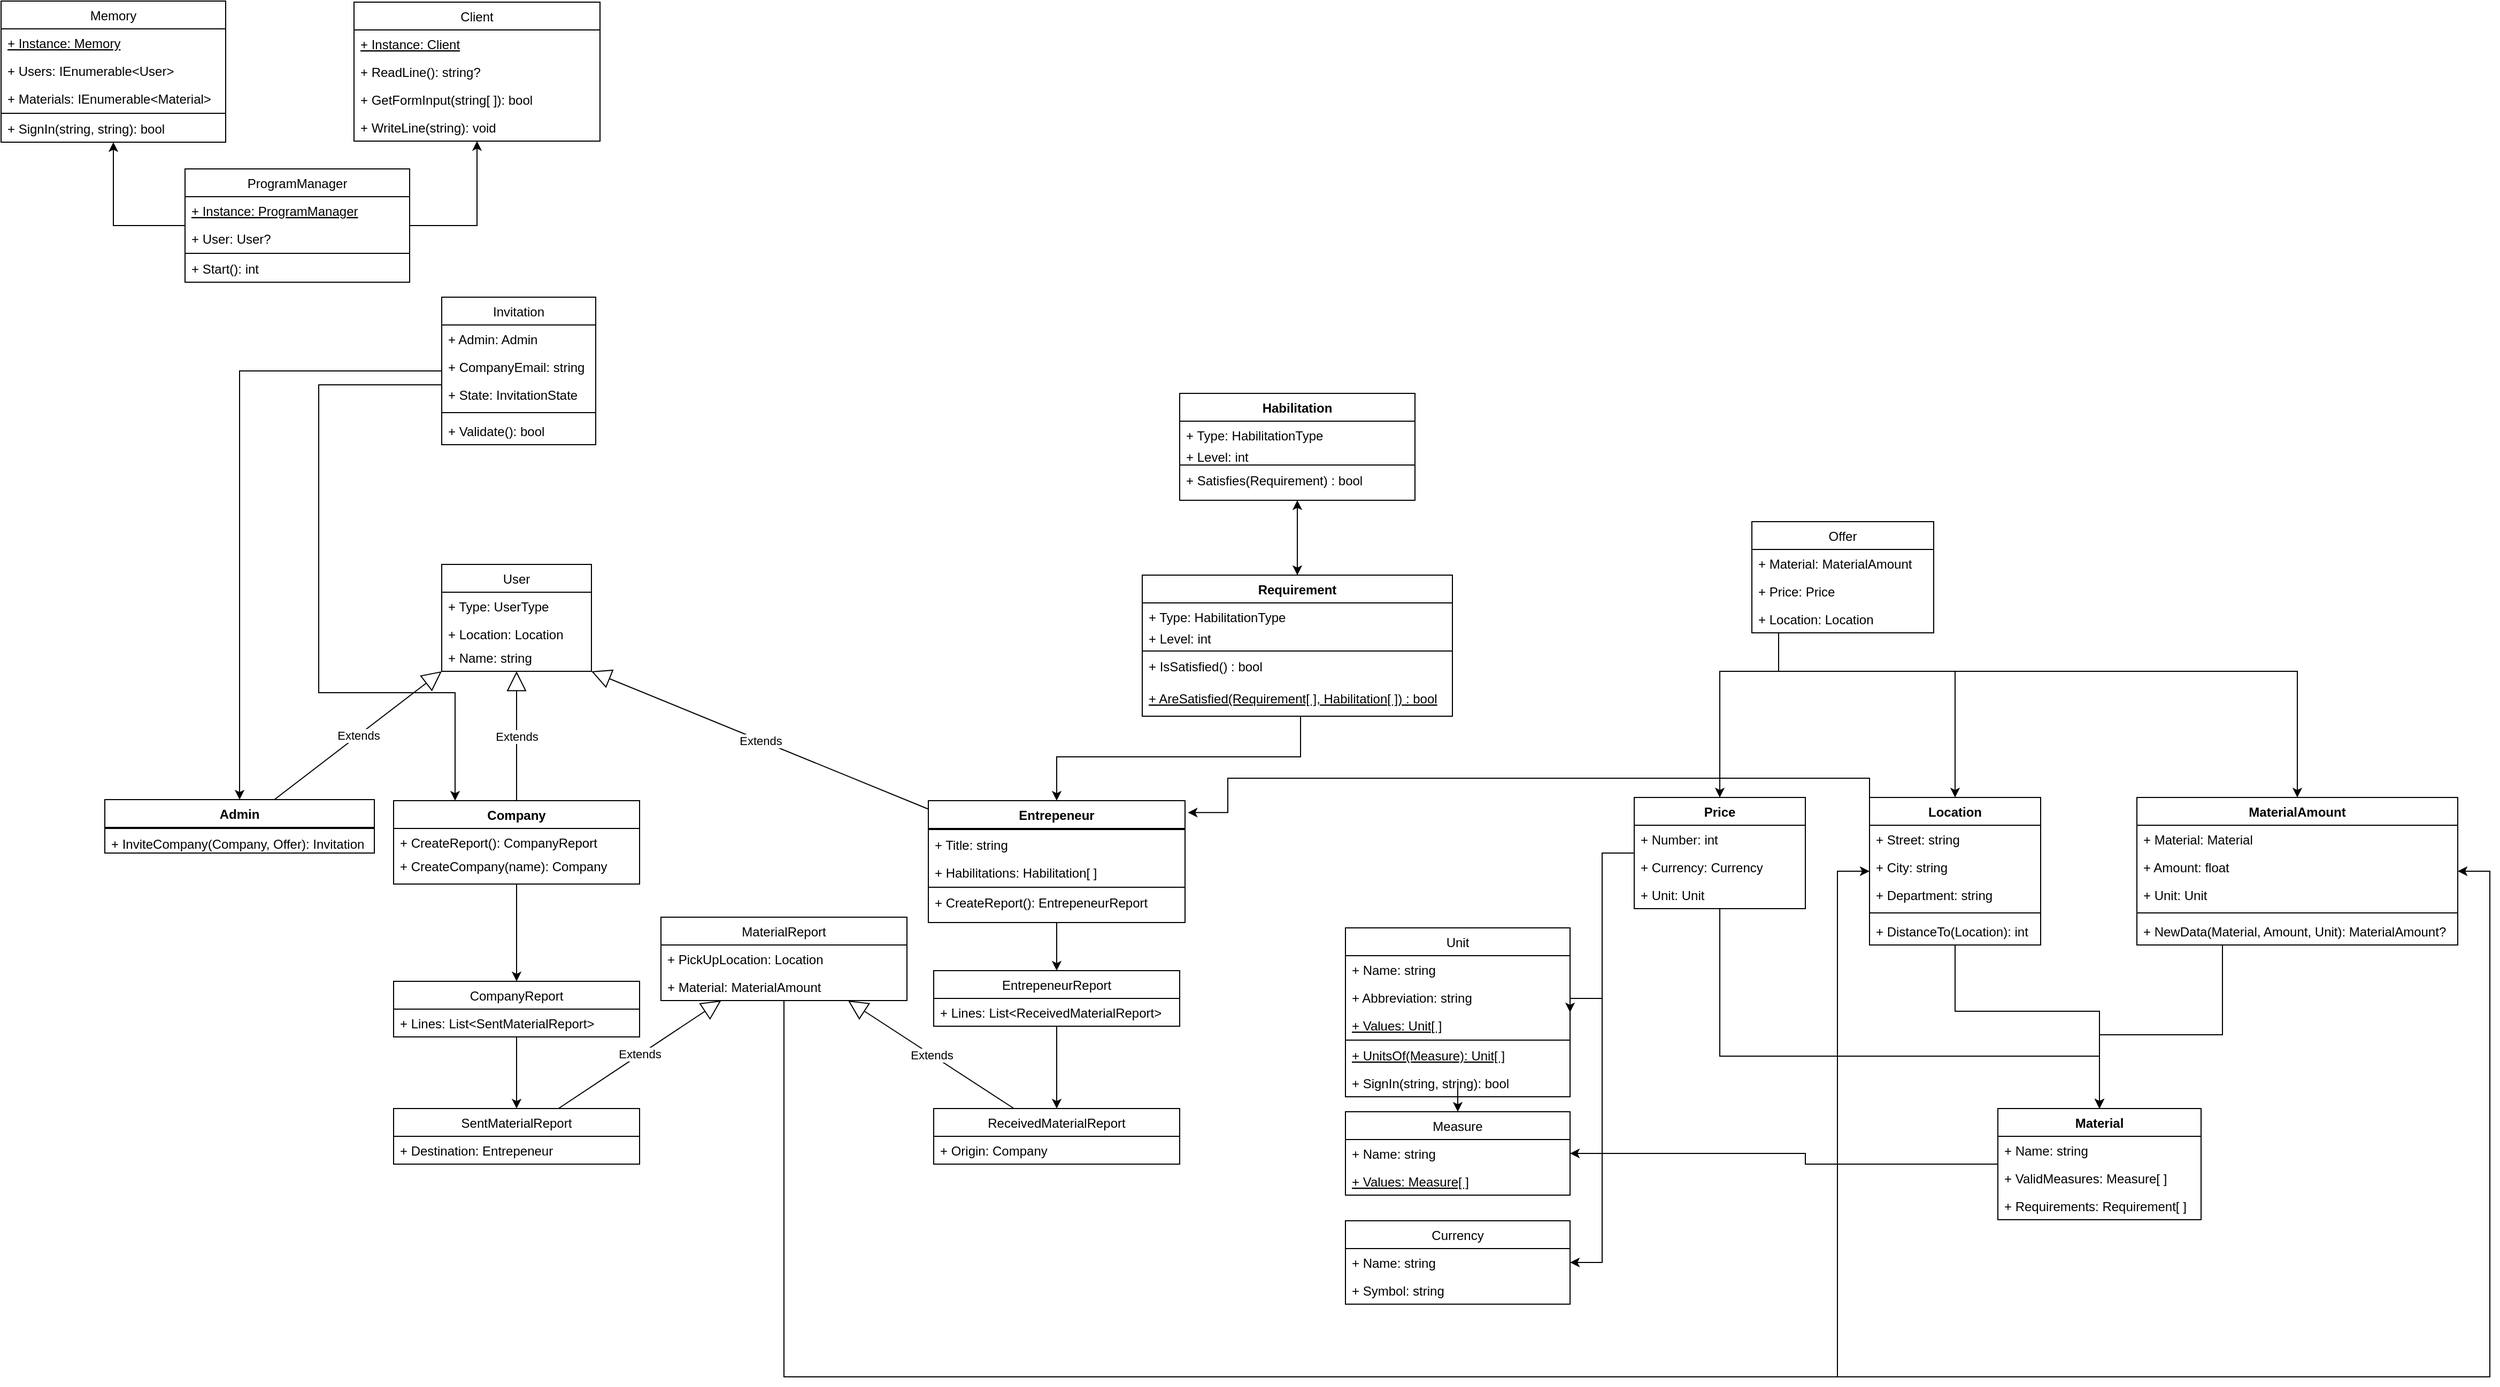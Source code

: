 <mxfile>
    <diagram id="kwgLytBKqiFLjFJrec6y" name="Page-1">
        <mxGraphModel dx="1945" dy="1959" grid="0" gridSize="10" guides="1" tooltips="1" connect="1" arrows="1" fold="1" page="1" pageScale="1" pageWidth="827" pageHeight="1169" math="0" shadow="0">
            <root>
                <mxCell id="0"/>
                <mxCell id="1" parent="0"/>
                <mxCell id="120" style="edgeStyle=orthogonalEdgeStyle;rounded=0;orthogonalLoop=1;jettySize=auto;html=1;entryX=0.5;entryY=0;entryDx=0;entryDy=0;" parent="1" source="2" target="8" edge="1">
                    <mxGeometry relative="1" as="geometry"/>
                </mxCell>
                <mxCell id="2" value="Company" style="swimlane;fontStyle=1;align=center;verticalAlign=top;childLayout=stackLayout;horizontal=1;startSize=26;horizontalStack=0;resizeParent=1;resizeParentMax=0;resizeLast=0;collapsible=1;marginBottom=0;" parent="1" vertex="1">
                    <mxGeometry x="-460" y="-419" width="230" height="78" as="geometry">
                        <mxRectangle x="-460" y="-419" width="70" height="26" as="alternateBounds"/>
                    </mxGeometry>
                </mxCell>
                <mxCell id="6" value="+ CreateReport(): CompanyReport" style="text;align=left;verticalAlign=top;spacingLeft=4;spacingRight=4;overflow=hidden;rotatable=0;points=[[0,0.5],[1,0.5]];portConstraint=eastwest;" parent="2" vertex="1">
                    <mxGeometry y="26" width="230" height="22" as="geometry"/>
                </mxCell>
                <mxCell id="7" value="+ CreateCompany(name): Company" style="text;align=left;verticalAlign=top;spacingLeft=4;spacingRight=4;overflow=hidden;rotatable=0;points=[[0,0.5],[1,0.5]];portConstraint=eastwest;" parent="2" vertex="1">
                    <mxGeometry y="48" width="230" height="30" as="geometry"/>
                </mxCell>
                <mxCell id="137" style="edgeStyle=orthogonalEdgeStyle;rounded=0;orthogonalLoop=1;jettySize=auto;html=1;entryX=0.5;entryY=0;entryDx=0;entryDy=0;" parent="1" source="8" target="83" edge="1">
                    <mxGeometry relative="1" as="geometry"/>
                </mxCell>
                <mxCell id="8" value="CompanyReport" style="swimlane;fontStyle=0;childLayout=stackLayout;horizontal=1;startSize=26;horizontalStack=0;resizeParent=1;resizeParentMax=0;resizeLast=0;collapsible=1;marginBottom=0;" parent="1" vertex="1">
                    <mxGeometry x="-460" y="-250" width="230" height="52" as="geometry"/>
                </mxCell>
                <mxCell id="9" value="+ Lines: List&lt;SentMaterialReport&gt;" style="text;align=left;verticalAlign=top;spacingLeft=4;spacingRight=4;overflow=hidden;rotatable=0;points=[[0,0.5],[1,0.5]];portConstraint=eastwest;" parent="8" vertex="1">
                    <mxGeometry y="26" width="230" height="26" as="geometry"/>
                </mxCell>
                <mxCell id="96" style="edgeStyle=orthogonalEdgeStyle;rounded=0;orthogonalLoop=1;jettySize=auto;html=1;entryX=0.5;entryY=0;entryDx=0;entryDy=0;" parent="1" source="11" target="16" edge="1">
                    <mxGeometry relative="1" as="geometry">
                        <mxPoint x="120" y="559" as="targetPoint"/>
                    </mxGeometry>
                </mxCell>
                <mxCell id="11" value="Entrepeneur" style="swimlane;fontStyle=1;align=center;verticalAlign=top;childLayout=stackLayout;horizontal=1;startSize=26;horizontalStack=0;resizeParent=1;resizeParentMax=0;resizeLast=0;collapsible=1;marginBottom=0;" parent="1" vertex="1">
                    <mxGeometry x="40" y="-419" width="240" height="114" as="geometry">
                        <mxRectangle x="40" y="-419" width="70" height="26" as="alternateBounds"/>
                    </mxGeometry>
                </mxCell>
                <mxCell id="143" value="" style="line;strokeWidth=1;align=left;verticalAlign=middle;spacingTop=-1;spacingLeft=3;spacingRight=3;rotatable=0;labelPosition=right;points=[];portConstraint=eastwest;" parent="11" vertex="1">
                    <mxGeometry y="26" width="240" height="2" as="geometry"/>
                </mxCell>
                <mxCell id="202" value="+ Title: string" style="text;align=left;verticalAlign=top;spacingLeft=4;spacingRight=4;overflow=hidden;rotatable=0;points=[[0,0.5],[1,0.5]];portConstraint=eastwest;" parent="11" vertex="1">
                    <mxGeometry y="28" width="240" height="26" as="geometry"/>
                </mxCell>
                <mxCell id="204" value="+ Habilitations: Habilitation[ ]" style="text;align=left;verticalAlign=top;spacingLeft=4;spacingRight=4;overflow=hidden;rotatable=0;points=[[0,0.5],[1,0.5]];portConstraint=eastwest;" parent="11" vertex="1">
                    <mxGeometry y="54" width="240" height="26" as="geometry"/>
                </mxCell>
                <mxCell id="203" value="" style="line;strokeWidth=1;align=left;verticalAlign=middle;spacingTop=-1;spacingLeft=3;spacingRight=3;rotatable=0;labelPosition=right;points=[];portConstraint=eastwest;" parent="11" vertex="1">
                    <mxGeometry y="80" width="240" height="2" as="geometry"/>
                </mxCell>
                <mxCell id="15" value="+ CreateReport(): EntrepeneurReport" style="text;align=left;verticalAlign=top;spacingLeft=4;spacingRight=4;overflow=hidden;rotatable=0;points=[[0,0.5],[1,0.5]];portConstraint=eastwest;" parent="11" vertex="1">
                    <mxGeometry y="82" width="240" height="32" as="geometry"/>
                </mxCell>
                <mxCell id="132" style="edgeStyle=orthogonalEdgeStyle;rounded=0;orthogonalLoop=1;jettySize=auto;html=1;entryX=0.5;entryY=0;entryDx=0;entryDy=0;" parent="1" source="16" target="74" edge="1">
                    <mxGeometry relative="1" as="geometry">
                        <Array as="points">
                            <mxPoint x="160" y="-150"/>
                            <mxPoint x="160" y="-150"/>
                        </Array>
                    </mxGeometry>
                </mxCell>
                <mxCell id="16" value="EntrepeneurReport" style="swimlane;fontStyle=0;childLayout=stackLayout;horizontal=1;startSize=26;horizontalStack=0;resizeParent=1;resizeParentMax=0;resizeLast=0;collapsible=1;marginBottom=0;" parent="1" vertex="1">
                    <mxGeometry x="45" y="-260" width="230" height="52" as="geometry"/>
                </mxCell>
                <mxCell id="17" value="+ Lines: List&lt;ReceivedMaterialReport&gt;" style="text;align=left;verticalAlign=top;spacingLeft=4;spacingRight=4;overflow=hidden;rotatable=0;points=[[0,0.5],[1,0.5]];portConstraint=eastwest;" parent="16" vertex="1">
                    <mxGeometry y="26" width="230" height="26" as="geometry"/>
                </mxCell>
                <mxCell id="124" style="edgeStyle=orthogonalEdgeStyle;rounded=0;orthogonalLoop=1;jettySize=auto;html=1;entryX=0.5;entryY=0;entryDx=0;entryDy=0;endArrow=classic;endFill=1;" parent="1" source="19" target="77" edge="1">
                    <mxGeometry relative="1" as="geometry">
                        <Array as="points">
                            <mxPoint x="310" y="-702"/>
                            <mxPoint x="275" y="-702"/>
                        </Array>
                    </mxGeometry>
                </mxCell>
                <mxCell id="19" value="Habilitation" style="swimlane;fontStyle=1;align=center;verticalAlign=top;childLayout=stackLayout;horizontal=1;startSize=26;horizontalStack=0;resizeParent=1;resizeParentMax=0;resizeLast=0;collapsible=1;marginBottom=0;" parent="1" vertex="1">
                    <mxGeometry x="275" y="-800" width="220" height="100" as="geometry">
                        <mxRectangle x="275" y="-800" width="70" height="26" as="alternateBounds"/>
                    </mxGeometry>
                </mxCell>
                <mxCell id="20" value="+ Type: HabilitationType" style="text;align=left;verticalAlign=top;spacingLeft=4;spacingRight=4;overflow=hidden;rotatable=0;points=[[0,0.5],[1,0.5]];portConstraint=eastwest;" parent="19" vertex="1">
                    <mxGeometry y="26" width="220" height="20" as="geometry"/>
                </mxCell>
                <mxCell id="21" value="+ Level: int" style="text;align=left;verticalAlign=top;spacingLeft=4;spacingRight=4;overflow=hidden;rotatable=0;points=[[0,0.5],[1,0.5]];portConstraint=eastwest;" parent="19" vertex="1">
                    <mxGeometry y="46" width="220" height="20" as="geometry"/>
                </mxCell>
                <mxCell id="22" value="" style="line;strokeWidth=1;align=left;verticalAlign=middle;spacingTop=-1;spacingLeft=3;spacingRight=3;rotatable=0;labelPosition=right;points=[];portConstraint=eastwest;" parent="19" vertex="1">
                    <mxGeometry y="66" width="220" height="2" as="geometry"/>
                </mxCell>
                <mxCell id="23" value="+ Satisfies(Requirement) : bool" style="text;align=left;verticalAlign=top;spacingLeft=4;spacingRight=4;overflow=hidden;rotatable=0;points=[[0,0.5],[1,0.5]];portConstraint=eastwest;" parent="19" vertex="1">
                    <mxGeometry y="68" width="220" height="32" as="geometry"/>
                </mxCell>
                <mxCell id="24" value="Client" style="swimlane;fontStyle=0;childLayout=stackLayout;horizontal=1;startSize=26;horizontalStack=0;resizeParent=1;resizeParentMax=0;resizeLast=0;collapsible=1;marginBottom=0;" parent="1" vertex="1">
                    <mxGeometry x="-497" y="-1166" width="230" height="130" as="geometry">
                        <mxRectangle x="-497" y="-1166" width="57" height="26" as="alternateBounds"/>
                    </mxGeometry>
                </mxCell>
                <mxCell id="25" value="+ Instance: Client" style="text;align=left;verticalAlign=top;spacingLeft=4;spacingRight=4;overflow=hidden;rotatable=0;points=[[0,0.5],[1,0.5]];portConstraint=eastwest;fontStyle=4" parent="24" vertex="1">
                    <mxGeometry y="26" width="230" height="26" as="geometry"/>
                </mxCell>
                <mxCell id="195" value="+ ReadLine(): string?" style="text;align=left;verticalAlign=top;spacingLeft=4;spacingRight=4;overflow=hidden;rotatable=0;points=[[0,0.5],[1,0.5]];portConstraint=eastwest;" parent="24" vertex="1">
                    <mxGeometry y="52" width="230" height="26" as="geometry"/>
                </mxCell>
                <mxCell id="27" value="+ GetFormInput(string[ ]): bool" style="text;align=left;verticalAlign=top;spacingLeft=4;spacingRight=4;overflow=hidden;rotatable=0;points=[[0,0.5],[1,0.5]];portConstraint=eastwest;" parent="24" vertex="1">
                    <mxGeometry y="78" width="230" height="26" as="geometry"/>
                </mxCell>
                <mxCell id="144" value="+ WriteLine(string): void" style="text;align=left;verticalAlign=top;spacingLeft=4;spacingRight=4;overflow=hidden;rotatable=0;points=[[0,0.5],[1,0.5]];portConstraint=eastwest;" parent="24" vertex="1">
                    <mxGeometry y="104" width="230" height="26" as="geometry"/>
                </mxCell>
                <mxCell id="121" style="edgeStyle=orthogonalEdgeStyle;rounded=0;orthogonalLoop=1;jettySize=auto;html=1;entryX=0.5;entryY=0;entryDx=0;entryDy=0;" parent="1" source="34" target="186" edge="1">
                    <mxGeometry relative="1" as="geometry"/>
                </mxCell>
                <mxCell id="34" value="Invitation" style="swimlane;fontStyle=0;childLayout=stackLayout;horizontal=1;startSize=26;horizontalStack=0;resizeParent=1;resizeParentMax=0;resizeLast=0;collapsible=1;marginBottom=0;" parent="1" vertex="1">
                    <mxGeometry x="-415" y="-890" width="144" height="138" as="geometry">
                        <mxRectangle x="-415" y="-890" width="80" height="26" as="alternateBounds"/>
                    </mxGeometry>
                </mxCell>
                <mxCell id="35" value="+ Admin: Admin" style="text;align=left;verticalAlign=top;spacingLeft=4;spacingRight=4;overflow=hidden;rotatable=0;points=[[0,0.5],[1,0.5]];portConstraint=eastwest;" parent="34" vertex="1">
                    <mxGeometry y="26" width="144" height="26" as="geometry"/>
                </mxCell>
                <mxCell id="36" value="+ CompanyEmail: string" style="text;align=left;verticalAlign=top;spacingLeft=4;spacingRight=4;overflow=hidden;rotatable=0;points=[[0,0.5],[1,0.5]];portConstraint=eastwest;" parent="34" vertex="1">
                    <mxGeometry y="52" width="144" height="26" as="geometry"/>
                </mxCell>
                <mxCell id="38" value="+ State: InvitationState" style="text;align=left;verticalAlign=top;spacingLeft=4;spacingRight=4;overflow=hidden;rotatable=0;points=[[0,0.5],[1,0.5]];portConstraint=eastwest;" parent="34" vertex="1">
                    <mxGeometry y="78" width="144" height="26" as="geometry"/>
                </mxCell>
                <mxCell id="39" value="" style="line;strokeWidth=1;align=left;verticalAlign=middle;spacingTop=-1;spacingLeft=3;spacingRight=3;rotatable=0;labelPosition=right;points=[];portConstraint=eastwest;" parent="34" vertex="1">
                    <mxGeometry y="104" width="144" height="8" as="geometry"/>
                </mxCell>
                <mxCell id="40" value="+ Validate(): bool" style="text;align=left;verticalAlign=top;spacingLeft=4;spacingRight=4;overflow=hidden;rotatable=0;points=[[0,0.5],[1,0.5]];portConstraint=eastwest;" parent="34" vertex="1">
                    <mxGeometry y="112" width="144" height="26" as="geometry"/>
                </mxCell>
                <mxCell id="119" style="edgeStyle=orthogonalEdgeStyle;rounded=0;orthogonalLoop=1;jettySize=auto;html=1;entryX=0.5;entryY=0;entryDx=0;entryDy=0;exitX=0.5;exitY=1;exitDx=0;exitDy=0;" parent="1" source="44" target="50" edge="1">
                    <mxGeometry relative="1" as="geometry">
                        <Array as="points">
                            <mxPoint x="1000" y="-222"/>
                            <mxPoint x="1135" y="-222"/>
                        </Array>
                        <mxPoint x="1010" y="-270" as="sourcePoint"/>
                    </mxGeometry>
                </mxCell>
                <mxCell id="127" style="edgeStyle=orthogonalEdgeStyle;rounded=0;orthogonalLoop=1;jettySize=auto;html=1;entryX=1.011;entryY=0.161;entryDx=0;entryDy=0;entryPerimeter=0;exitX=0;exitY=0;exitDx=0;exitDy=0;" parent="1" source="44" edge="1">
                    <mxGeometry relative="1" as="geometry">
                        <mxPoint x="990" y="-270" as="sourcePoint"/>
                        <mxPoint x="282.64" y="-407.866" as="targetPoint"/>
                        <Array as="points">
                            <mxPoint x="920" y="-440"/>
                            <mxPoint x="320" y="-440"/>
                            <mxPoint x="320" y="-408"/>
                        </Array>
                    </mxGeometry>
                </mxCell>
                <mxCell id="44" value="Location" style="swimlane;fontStyle=1;align=center;verticalAlign=top;childLayout=stackLayout;horizontal=1;startSize=26;horizontalStack=0;resizeParent=1;resizeParentMax=0;resizeLast=0;collapsible=1;marginBottom=0;" parent="1" vertex="1">
                    <mxGeometry x="920" y="-422" width="160" height="138" as="geometry">
                        <mxRectangle x="920" y="-422" width="80" height="26" as="alternateBounds"/>
                    </mxGeometry>
                </mxCell>
                <mxCell id="45" value="+ Street: string" style="text;align=left;verticalAlign=top;spacingLeft=4;spacingRight=4;overflow=hidden;rotatable=0;points=[[0,0.5],[1,0.5]];portConstraint=eastwest;" parent="44" vertex="1">
                    <mxGeometry y="26" width="160" height="26" as="geometry"/>
                </mxCell>
                <mxCell id="46" value="+ City: string" style="text;align=left;verticalAlign=top;spacingLeft=4;spacingRight=4;overflow=hidden;rotatable=0;points=[[0,0.5],[1,0.5]];portConstraint=eastwest;" parent="44" vertex="1">
                    <mxGeometry y="52" width="160" height="26" as="geometry"/>
                </mxCell>
                <mxCell id="47" value="+ Department: string" style="text;align=left;verticalAlign=top;spacingLeft=4;spacingRight=4;overflow=hidden;rotatable=0;points=[[0,0.5],[1,0.5]];portConstraint=eastwest;" parent="44" vertex="1">
                    <mxGeometry y="78" width="160" height="26" as="geometry"/>
                </mxCell>
                <mxCell id="48" value="" style="line;strokeWidth=1;align=left;verticalAlign=middle;spacingTop=-1;spacingLeft=3;spacingRight=3;rotatable=0;labelPosition=right;points=[];portConstraint=eastwest;" parent="44" vertex="1">
                    <mxGeometry y="104" width="160" height="8" as="geometry"/>
                </mxCell>
                <mxCell id="49" value="+ DistanceTo(Location): int" style="text;align=left;verticalAlign=top;spacingLeft=4;spacingRight=4;overflow=hidden;rotatable=0;points=[[0,0.5],[1,0.5]];portConstraint=eastwest;" parent="44" vertex="1">
                    <mxGeometry y="112" width="160" height="26" as="geometry"/>
                </mxCell>
                <mxCell id="50" value="Material" style="swimlane;fontStyle=1;align=center;verticalAlign=top;childLayout=stackLayout;horizontal=1;startSize=26;horizontalStack=0;resizeParent=1;resizeParentMax=0;resizeLast=0;collapsible=1;marginBottom=0;" parent="1" vertex="1">
                    <mxGeometry x="1040" y="-131" width="190" height="104" as="geometry">
                        <mxRectangle x="1040" y="-131" width="80" height="26" as="alternateBounds"/>
                    </mxGeometry>
                </mxCell>
                <mxCell id="51" value="+ Name: string " style="text;align=left;verticalAlign=top;spacingLeft=4;spacingRight=4;overflow=hidden;rotatable=0;points=[[0,0.5],[1,0.5]];portConstraint=eastwest;" parent="50" vertex="1">
                    <mxGeometry y="26" width="190" height="26" as="geometry"/>
                </mxCell>
                <mxCell id="52" value="+ ValidMeasures: Measure[ ]" style="text;align=left;verticalAlign=top;spacingLeft=4;spacingRight=4;overflow=hidden;rotatable=0;points=[[0,0.5],[1,0.5]];portConstraint=eastwest;" parent="50" vertex="1">
                    <mxGeometry y="52" width="190" height="26" as="geometry"/>
                </mxCell>
                <mxCell id="53" value="+ Requirements: Requirement[ ]" style="text;align=left;verticalAlign=top;spacingLeft=4;spacingRight=4;overflow=hidden;rotatable=0;points=[[0,0.5],[1,0.5]];portConstraint=eastwest;" parent="50" vertex="1">
                    <mxGeometry y="78" width="190" height="26" as="geometry"/>
                </mxCell>
                <mxCell id="118" style="edgeStyle=orthogonalEdgeStyle;rounded=0;orthogonalLoop=1;jettySize=auto;html=1;entryX=0.5;entryY=0;entryDx=0;entryDy=0;" parent="1" source="55" target="50" edge="1">
                    <mxGeometry relative="1" as="geometry">
                        <Array as="points">
                            <mxPoint x="1250" y="-200"/>
                            <mxPoint x="1135" y="-200"/>
                        </Array>
                    </mxGeometry>
                </mxCell>
                <mxCell id="55" value="MaterialAmount" style="swimlane;fontStyle=1;align=center;verticalAlign=top;childLayout=stackLayout;horizontal=1;startSize=26;horizontalStack=0;resizeParent=1;resizeParentMax=0;resizeLast=0;collapsible=1;marginBottom=0;" parent="1" vertex="1">
                    <mxGeometry x="1170" y="-422" width="300" height="138" as="geometry">
                        <mxRectangle x="1170" y="-422" width="120" height="26" as="alternateBounds"/>
                    </mxGeometry>
                </mxCell>
                <mxCell id="56" value="+ Material: Material" style="text;align=left;verticalAlign=top;spacingLeft=4;spacingRight=4;overflow=hidden;rotatable=0;points=[[0,0.5],[1,0.5]];portConstraint=eastwest;" parent="55" vertex="1">
                    <mxGeometry y="26" width="300" height="26" as="geometry"/>
                </mxCell>
                <mxCell id="58" value="+ Amount: float" style="text;align=left;verticalAlign=top;spacingLeft=4;spacingRight=4;overflow=hidden;rotatable=0;points=[[0,0.5],[1,0.5]];portConstraint=eastwest;" parent="55" vertex="1">
                    <mxGeometry y="52" width="300" height="26" as="geometry"/>
                </mxCell>
                <mxCell id="60" value="+ Unit: Unit" style="text;align=left;verticalAlign=top;spacingLeft=4;spacingRight=4;overflow=hidden;rotatable=0;points=[[0,0.5],[1,0.5]];portConstraint=eastwest;" parent="55" vertex="1">
                    <mxGeometry y="78" width="300" height="26" as="geometry"/>
                </mxCell>
                <mxCell id="205" value="" style="line;strokeWidth=1;align=left;verticalAlign=middle;spacingTop=-1;spacingLeft=3;spacingRight=3;rotatable=0;labelPosition=right;points=[];portConstraint=eastwest;" parent="55" vertex="1">
                    <mxGeometry y="104" width="300" height="8" as="geometry"/>
                </mxCell>
                <mxCell id="206" value="+ NewData(Material, Amount, Unit): MaterialAmount?" style="text;align=left;verticalAlign=top;spacingLeft=4;spacingRight=4;overflow=hidden;rotatable=0;points=[[0,0.5],[1,0.5]];portConstraint=eastwest;" parent="55" vertex="1">
                    <mxGeometry y="112" width="300" height="26" as="geometry"/>
                </mxCell>
                <mxCell id="135" style="edgeStyle=orthogonalEdgeStyle;rounded=0;orthogonalLoop=1;jettySize=auto;html=1;exitX=0.5;exitY=1;exitDx=0;exitDy=0;entryX=0;entryY=0.5;entryDx=0;entryDy=0;" parent="1" source="150" target="44" edge="1">
                    <mxGeometry relative="1" as="geometry">
                        <mxPoint x="910" y="-330" as="targetPoint"/>
                        <Array as="points">
                            <mxPoint x="-95" y="120"/>
                            <mxPoint x="890" y="120"/>
                            <mxPoint x="890" y="-353"/>
                        </Array>
                        <mxPoint x="340" as="sourcePoint"/>
                    </mxGeometry>
                </mxCell>
                <mxCell id="128" style="edgeStyle=orthogonalEdgeStyle;rounded=0;orthogonalLoop=1;jettySize=auto;html=1;entryX=0.5;entryY=0;entryDx=0;entryDy=0;" parent="1" source="64" target="55" edge="1">
                    <mxGeometry relative="1" as="geometry">
                        <Array as="points">
                            <mxPoint x="835" y="-540"/>
                            <mxPoint x="1320" y="-540"/>
                        </Array>
                    </mxGeometry>
                </mxCell>
                <mxCell id="129" style="edgeStyle=orthogonalEdgeStyle;rounded=0;orthogonalLoop=1;jettySize=auto;html=1;entryX=0.5;entryY=0;entryDx=0;entryDy=0;" parent="1" source="64" target="44" edge="1">
                    <mxGeometry relative="1" as="geometry">
                        <Array as="points">
                            <mxPoint x="835" y="-540"/>
                            <mxPoint x="1000" y="-540"/>
                        </Array>
                    </mxGeometry>
                </mxCell>
                <mxCell id="130" style="edgeStyle=orthogonalEdgeStyle;rounded=0;orthogonalLoop=1;jettySize=auto;html=1;entryX=0.5;entryY=0;entryDx=0;entryDy=0;" parent="1" source="64" target="68" edge="1">
                    <mxGeometry relative="1" as="geometry">
                        <Array as="points">
                            <mxPoint x="835" y="-540"/>
                            <mxPoint x="780" y="-540"/>
                        </Array>
                    </mxGeometry>
                </mxCell>
                <mxCell id="64" value="Offer" style="swimlane;fontStyle=0;childLayout=stackLayout;horizontal=1;startSize=26;horizontalStack=0;resizeParent=1;resizeParentMax=0;resizeLast=0;collapsible=1;marginBottom=0;" parent="1" vertex="1">
                    <mxGeometry x="810" y="-680" width="170" height="104" as="geometry"/>
                </mxCell>
                <mxCell id="65" value="+ Material: MaterialAmount" style="text;align=left;verticalAlign=top;spacingLeft=4;spacingRight=4;overflow=hidden;rotatable=0;points=[[0,0.5],[1,0.5]];portConstraint=eastwest;" parent="64" vertex="1">
                    <mxGeometry y="26" width="170" height="26" as="geometry"/>
                </mxCell>
                <mxCell id="66" value="+ Price: Price" style="text;align=left;verticalAlign=top;spacingLeft=4;spacingRight=4;overflow=hidden;rotatable=0;points=[[0,0.5],[1,0.5]];portConstraint=eastwest;" parent="64" vertex="1">
                    <mxGeometry y="52" width="170" height="26" as="geometry"/>
                </mxCell>
                <mxCell id="67" value="+ Location: Location" style="text;align=left;verticalAlign=top;spacingLeft=4;spacingRight=4;overflow=hidden;rotatable=0;points=[[0,0.5],[1,0.5]];portConstraint=eastwest;" parent="64" vertex="1">
                    <mxGeometry y="78" width="170" height="26" as="geometry"/>
                </mxCell>
                <mxCell id="131" style="edgeStyle=orthogonalEdgeStyle;rounded=0;orthogonalLoop=1;jettySize=auto;html=1;entryX=0.5;entryY=0;entryDx=0;entryDy=0;exitX=0.5;exitY=1;exitDx=0;exitDy=0;" parent="1" source="68" target="50" edge="1">
                    <mxGeometry relative="1" as="geometry">
                        <mxPoint x="780" y="-304" as="sourcePoint"/>
                        <mxPoint x="1122" y="-140" as="targetPoint"/>
                        <Array as="points">
                            <mxPoint x="780" y="-180"/>
                            <mxPoint x="1135" y="-180"/>
                        </Array>
                    </mxGeometry>
                </mxCell>
                <mxCell id="68" value="Price" style="swimlane;fontStyle=1;align=center;verticalAlign=top;childLayout=stackLayout;horizontal=1;startSize=26;horizontalStack=0;resizeParent=1;resizeParentMax=0;resizeLast=0;collapsible=1;marginBottom=0;" parent="1" vertex="1">
                    <mxGeometry x="700" y="-422" width="160" height="104" as="geometry">
                        <mxRectangle x="700" y="-422" width="60" height="26" as="alternateBounds"/>
                    </mxGeometry>
                </mxCell>
                <mxCell id="69" value="+ Number: int" style="text;align=left;verticalAlign=top;spacingLeft=4;spacingRight=4;overflow=hidden;rotatable=0;points=[[0,0.5],[1,0.5]];portConstraint=eastwest;" parent="68" vertex="1">
                    <mxGeometry y="26" width="160" height="26" as="geometry"/>
                </mxCell>
                <mxCell id="71" value="+ Currency: Currency" style="text;align=left;verticalAlign=top;spacingLeft=4;spacingRight=4;overflow=hidden;rotatable=0;points=[[0,0.5],[1,0.5]];portConstraint=eastwest;" parent="68" vertex="1">
                    <mxGeometry y="52" width="160" height="26" as="geometry"/>
                </mxCell>
                <mxCell id="73" value="+ Unit: Unit" style="text;align=left;verticalAlign=top;spacingLeft=4;spacingRight=4;overflow=hidden;rotatable=0;points=[[0,0.5],[1,0.5]];portConstraint=eastwest;" parent="68" vertex="1">
                    <mxGeometry y="78" width="160" height="26" as="geometry"/>
                </mxCell>
                <mxCell id="133" style="edgeStyle=orthogonalEdgeStyle;rounded=0;orthogonalLoop=1;jettySize=auto;html=1;exitX=0.5;exitY=1;exitDx=0;exitDy=0;entryX=1;entryY=0.5;entryDx=0;entryDy=0;" parent="1" source="150" target="55" edge="1">
                    <mxGeometry relative="1" as="geometry">
                        <mxPoint x="230" y="-50" as="sourcePoint"/>
                        <mxPoint x="1350" y="-210" as="targetPoint"/>
                        <Array as="points">
                            <mxPoint x="-95" y="120"/>
                            <mxPoint x="1500" y="120"/>
                            <mxPoint x="1500" y="-353"/>
                        </Array>
                    </mxGeometry>
                </mxCell>
                <mxCell id="74" value="ReceivedMaterialReport" style="swimlane;fontStyle=0;childLayout=stackLayout;horizontal=1;startSize=26;horizontalStack=0;resizeParent=1;resizeParentMax=0;resizeLast=0;collapsible=1;marginBottom=0;" parent="1" vertex="1">
                    <mxGeometry x="45" y="-131" width="230" height="52" as="geometry">
                        <mxRectangle x="45" y="-131" width="160" height="26" as="alternateBounds"/>
                    </mxGeometry>
                </mxCell>
                <mxCell id="75" value="+ Origin: Company" style="text;align=left;verticalAlign=top;spacingLeft=4;spacingRight=4;overflow=hidden;rotatable=0;points=[[0,0.5],[1,0.5]];portConstraint=eastwest;" parent="74" vertex="1">
                    <mxGeometry y="26" width="230" height="26" as="geometry"/>
                </mxCell>
                <mxCell id="125" style="edgeStyle=orthogonalEdgeStyle;rounded=0;orthogonalLoop=1;jettySize=auto;html=1;entryX=0.5;entryY=0;entryDx=0;entryDy=0;" parent="1" source="82" target="11" edge="1">
                    <mxGeometry relative="1" as="geometry">
                        <Array as="points">
                            <mxPoint x="388" y="-460"/>
                            <mxPoint x="160" y="-460"/>
                        </Array>
                    </mxGeometry>
                </mxCell>
                <mxCell id="77" value="Requirement" style="swimlane;fontStyle=1;align=center;verticalAlign=top;childLayout=stackLayout;horizontal=1;startSize=26;horizontalStack=0;resizeParent=1;resizeParentMax=0;resizeLast=0;collapsible=1;marginBottom=0;" parent="1" vertex="1">
                    <mxGeometry x="240" y="-630" width="290" height="132" as="geometry">
                        <mxRectangle x="240" y="-630" width="70" height="26" as="alternateBounds"/>
                    </mxGeometry>
                </mxCell>
                <mxCell id="78" value="+ Type: HabilitationType" style="text;align=left;verticalAlign=top;spacingLeft=4;spacingRight=4;overflow=hidden;rotatable=0;points=[[0,0.5],[1,0.5]];portConstraint=eastwest;" parent="77" vertex="1">
                    <mxGeometry y="26" width="290" height="20" as="geometry"/>
                </mxCell>
                <mxCell id="79" value="+ Level: int" style="text;align=left;verticalAlign=top;spacingLeft=4;spacingRight=4;overflow=hidden;rotatable=0;points=[[0,0.5],[1,0.5]];portConstraint=eastwest;" parent="77" vertex="1">
                    <mxGeometry y="46" width="290" height="24" as="geometry"/>
                </mxCell>
                <mxCell id="80" value="" style="line;strokeWidth=1;align=left;verticalAlign=middle;spacingTop=-1;spacingLeft=3;spacingRight=3;rotatable=0;labelPosition=right;points=[];portConstraint=eastwest;" parent="77" vertex="1">
                    <mxGeometry y="70" width="290" height="2" as="geometry"/>
                </mxCell>
                <mxCell id="81" value="+ IsSatisfied() : bool" style="text;align=left;verticalAlign=top;spacingLeft=4;spacingRight=4;overflow=hidden;rotatable=0;points=[[0,0.5],[1,0.5]];portConstraint=eastwest;" parent="77" vertex="1">
                    <mxGeometry y="72" width="290" height="30" as="geometry"/>
                </mxCell>
                <mxCell id="82" value="+ AreSatisfied(Requirement[ ], Habilitation[ ]) : bool" style="text;align=left;verticalAlign=top;spacingLeft=4;spacingRight=4;overflow=hidden;rotatable=0;points=[[0,0.5],[1,0.5]];portConstraint=eastwest;fontStyle=4;" parent="77" vertex="1">
                    <mxGeometry y="102" width="290" height="30" as="geometry"/>
                </mxCell>
                <mxCell id="83" value="SentMaterialReport" style="swimlane;fontStyle=0;childLayout=stackLayout;horizontal=1;startSize=26;horizontalStack=0;resizeParent=1;resizeParentMax=0;resizeLast=0;collapsible=1;marginBottom=0;" parent="1" vertex="1">
                    <mxGeometry x="-460" y="-131" width="230" height="52" as="geometry">
                        <mxRectangle x="-460" y="-131" width="140" height="26" as="alternateBounds"/>
                    </mxGeometry>
                </mxCell>
                <mxCell id="84" value="+ Destination: Entrepeneur" style="text;align=left;verticalAlign=top;spacingLeft=4;spacingRight=4;overflow=hidden;rotatable=0;points=[[0,0.5],[1,0.5]];portConstraint=eastwest;" parent="83" vertex="1">
                    <mxGeometry y="26" width="230" height="26" as="geometry"/>
                </mxCell>
                <mxCell id="86" value="User" style="swimlane;fontStyle=0;childLayout=stackLayout;horizontal=1;startSize=26;horizontalStack=0;resizeParent=1;resizeParentMax=0;resizeLast=0;collapsible=1;marginBottom=0;" parent="1" vertex="1">
                    <mxGeometry x="-415" y="-640" width="140" height="100" as="geometry">
                        <mxRectangle x="-415" y="-640" width="60" height="26" as="alternateBounds"/>
                    </mxGeometry>
                </mxCell>
                <mxCell id="87" value="+ Type: UserType" style="text;align=left;verticalAlign=top;spacingLeft=4;spacingRight=4;overflow=hidden;rotatable=0;points=[[0,0.5],[1,0.5]];portConstraint=eastwest;" parent="86" vertex="1">
                    <mxGeometry y="26" width="140" height="26" as="geometry"/>
                </mxCell>
                <mxCell id="201" value="+ Location: Location" style="text;align=left;verticalAlign=top;spacingLeft=4;spacingRight=4;overflow=hidden;rotatable=0;points=[[0,0.5],[1,0.5]];portConstraint=eastwest;" parent="86" vertex="1">
                    <mxGeometry y="52" width="140" height="22" as="geometry"/>
                </mxCell>
                <mxCell id="88" value="+ Name: string" style="text;align=left;verticalAlign=top;spacingLeft=4;spacingRight=4;overflow=hidden;rotatable=0;points=[[0,0.5],[1,0.5]];portConstraint=eastwest;" parent="86" vertex="1">
                    <mxGeometry y="74" width="140" height="26" as="geometry"/>
                </mxCell>
                <mxCell id="145" value="Memory" style="swimlane;fontStyle=0;childLayout=stackLayout;horizontal=1;startSize=26;horizontalStack=0;resizeParent=1;resizeParentMax=0;resizeLast=0;collapsible=1;marginBottom=0;" parent="1" vertex="1">
                    <mxGeometry x="-827" y="-1167" width="210" height="132" as="geometry">
                        <mxRectangle x="-827" y="-1167" width="70" height="26" as="alternateBounds"/>
                    </mxGeometry>
                </mxCell>
                <mxCell id="146" value="+ Instance: Memory" style="text;align=left;verticalAlign=top;spacingLeft=4;spacingRight=4;overflow=hidden;rotatable=0;points=[[0,0.5],[1,0.5]];portConstraint=eastwest;fontStyle=4" parent="145" vertex="1">
                    <mxGeometry y="26" width="210" height="26" as="geometry"/>
                </mxCell>
                <mxCell id="194" value="+ Users: IEnumerable&lt;User&gt;" style="text;align=left;verticalAlign=top;spacingLeft=4;spacingRight=4;overflow=hidden;rotatable=0;points=[[0,0.5],[1,0.5]];portConstraint=eastwest;" parent="145" vertex="1">
                    <mxGeometry y="52" width="210" height="26" as="geometry"/>
                </mxCell>
                <mxCell id="153" value="+ Materials: IEnumerable&lt;Material&gt;" style="text;align=left;verticalAlign=top;spacingLeft=4;spacingRight=4;overflow=hidden;rotatable=0;points=[[0,0.5],[1,0.5]];portConstraint=eastwest;" parent="145" vertex="1">
                    <mxGeometry y="78" width="210" height="26" as="geometry"/>
                </mxCell>
                <mxCell id="147" value="" style="line;strokeWidth=1;align=left;verticalAlign=middle;spacingTop=-1;spacingLeft=3;spacingRight=3;rotatable=0;labelPosition=right;points=[];portConstraint=eastwest;" parent="145" vertex="1">
                    <mxGeometry y="104" width="210" height="2" as="geometry"/>
                </mxCell>
                <mxCell id="148" value="+ SignIn(string, string): bool" style="text;align=left;verticalAlign=top;spacingLeft=4;spacingRight=4;overflow=hidden;rotatable=0;points=[[0,0.5],[1,0.5]];portConstraint=eastwest;" parent="145" vertex="1">
                    <mxGeometry y="106" width="210" height="26" as="geometry"/>
                </mxCell>
                <mxCell id="150" value="MaterialReport" style="swimlane;fontStyle=0;childLayout=stackLayout;horizontal=1;startSize=26;horizontalStack=0;resizeParent=1;resizeParentMax=0;resizeLast=0;collapsible=1;marginBottom=0;" parent="1" vertex="1">
                    <mxGeometry x="-210" y="-310" width="230" height="78" as="geometry">
                        <mxRectangle x="-210" y="-270" width="140" height="26" as="alternateBounds"/>
                    </mxGeometry>
                </mxCell>
                <mxCell id="151" value="+ PickUpLocation: Location" style="text;align=left;verticalAlign=top;spacingLeft=4;spacingRight=4;overflow=hidden;rotatable=0;points=[[0,0.5],[1,0.5]];portConstraint=eastwest;" parent="150" vertex="1">
                    <mxGeometry y="26" width="230" height="26" as="geometry"/>
                </mxCell>
                <mxCell id="152" value="+ Material: MaterialAmount" style="text;align=left;verticalAlign=top;spacingLeft=4;spacingRight=4;overflow=hidden;rotatable=0;points=[[0,0.5],[1,0.5]];portConstraint=eastwest;" parent="150" vertex="1">
                    <mxGeometry y="52" width="230" height="26" as="geometry"/>
                </mxCell>
                <mxCell id="163" value="Measure" style="swimlane;fontStyle=0;childLayout=stackLayout;horizontal=1;startSize=26;horizontalStack=0;resizeParent=1;resizeParentMax=0;resizeLast=0;collapsible=1;marginBottom=0;" parent="1" vertex="1">
                    <mxGeometry x="430" y="-128" width="210" height="78" as="geometry">
                        <mxRectangle x="430" y="-128" width="80" height="26" as="alternateBounds"/>
                    </mxGeometry>
                </mxCell>
                <mxCell id="181" value="+ Name: string" style="text;align=left;verticalAlign=top;spacingLeft=4;spacingRight=4;overflow=hidden;rotatable=0;points=[[0,0.5],[1,0.5]];portConstraint=eastwest;fontStyle=0" parent="163" vertex="1">
                    <mxGeometry y="26" width="210" height="26" as="geometry"/>
                </mxCell>
                <mxCell id="164" value="+ Values: Measure[ ]" style="text;align=left;verticalAlign=top;spacingLeft=4;spacingRight=4;overflow=hidden;rotatable=0;points=[[0,0.5],[1,0.5]];portConstraint=eastwest;fontStyle=4" parent="163" vertex="1">
                    <mxGeometry y="52" width="210" height="26" as="geometry"/>
                </mxCell>
                <mxCell id="168" value="Extends" style="endArrow=block;endSize=16;endFill=0;html=1;" parent="1" source="83" target="150" edge="1">
                    <mxGeometry width="160" relative="1" as="geometry">
                        <mxPoint x="-320" y="-90" as="sourcePoint"/>
                        <mxPoint x="-160" y="-90" as="targetPoint"/>
                    </mxGeometry>
                </mxCell>
                <mxCell id="169" value="Extends" style="endArrow=block;endSize=16;endFill=0;html=1;" parent="1" source="74" target="150" edge="1">
                    <mxGeometry width="160" relative="1" as="geometry">
                        <mxPoint x="-356.619" y="-121" as="sourcePoint"/>
                        <mxPoint x="-153.381" y="-234" as="targetPoint"/>
                    </mxGeometry>
                </mxCell>
                <mxCell id="170" value="Unit" style="swimlane;fontStyle=0;childLayout=stackLayout;horizontal=1;startSize=26;horizontalStack=0;resizeParent=1;resizeParentMax=0;resizeLast=0;collapsible=1;marginBottom=0;" parent="1" vertex="1">
                    <mxGeometry x="430" y="-300" width="210" height="158" as="geometry">
                        <mxRectangle x="430" y="-300" width="50" height="26" as="alternateBounds"/>
                    </mxGeometry>
                </mxCell>
                <mxCell id="180" value="+ Name: string" style="text;align=left;verticalAlign=top;spacingLeft=4;spacingRight=4;overflow=hidden;rotatable=0;points=[[0,0.5],[1,0.5]];portConstraint=eastwest;fontStyle=0" parent="170" vertex="1">
                    <mxGeometry y="26" width="210" height="26" as="geometry"/>
                </mxCell>
                <mxCell id="207" value="+ Abbreviation: string" style="text;align=left;verticalAlign=top;spacingLeft=4;spacingRight=4;overflow=hidden;rotatable=0;points=[[0,0.5],[1,0.5]];portConstraint=eastwest;fontStyle=0" parent="170" vertex="1">
                    <mxGeometry y="52" width="210" height="26" as="geometry"/>
                </mxCell>
                <mxCell id="171" value="+ Values: Unit[ ]" style="text;align=left;verticalAlign=top;spacingLeft=4;spacingRight=4;overflow=hidden;rotatable=0;points=[[0,0.5],[1,0.5]];portConstraint=eastwest;fontStyle=4" parent="170" vertex="1">
                    <mxGeometry y="78" width="210" height="26" as="geometry"/>
                </mxCell>
                <mxCell id="173" value="" style="line;strokeWidth=1;align=left;verticalAlign=middle;spacingTop=-1;spacingLeft=3;spacingRight=3;rotatable=0;labelPosition=right;points=[];portConstraint=eastwest;" parent="170" vertex="1">
                    <mxGeometry y="104" width="210" height="2" as="geometry"/>
                </mxCell>
                <mxCell id="172" value="+ UnitsOf(Measure): Unit[ ]" style="text;align=left;verticalAlign=top;spacingLeft=4;spacingRight=4;overflow=hidden;rotatable=0;points=[[0,0.5],[1,0.5]];portConstraint=eastwest;fontStyle=4" parent="170" vertex="1">
                    <mxGeometry y="106" width="210" height="26" as="geometry"/>
                </mxCell>
                <mxCell id="174" value="+ SignIn(string, string): bool" style="text;align=left;verticalAlign=top;spacingLeft=4;spacingRight=4;overflow=hidden;rotatable=0;points=[[0,0.5],[1,0.5]];portConstraint=eastwest;" parent="170" vertex="1">
                    <mxGeometry y="132" width="210" height="26" as="geometry"/>
                </mxCell>
                <mxCell id="175" value="Currency" style="swimlane;fontStyle=0;childLayout=stackLayout;horizontal=1;startSize=26;horizontalStack=0;resizeParent=1;resizeParentMax=0;resizeLast=0;collapsible=1;marginBottom=0;" parent="1" vertex="1">
                    <mxGeometry x="430" y="-26" width="210" height="78" as="geometry">
                        <mxRectangle x="430" y="-26" width="80" height="26" as="alternateBounds"/>
                    </mxGeometry>
                </mxCell>
                <mxCell id="176" value="+ Name: string" style="text;align=left;verticalAlign=top;spacingLeft=4;spacingRight=4;overflow=hidden;rotatable=0;points=[[0,0.5],[1,0.5]];portConstraint=eastwest;" parent="175" vertex="1">
                    <mxGeometry y="26" width="210" height="26" as="geometry"/>
                </mxCell>
                <mxCell id="177" value="+ Symbol: string" style="text;align=left;verticalAlign=top;spacingLeft=4;spacingRight=4;overflow=hidden;rotatable=0;points=[[0,0.5],[1,0.5]];portConstraint=eastwest;" parent="175" vertex="1">
                    <mxGeometry y="52" width="210" height="26" as="geometry"/>
                </mxCell>
                <mxCell id="183" style="edgeStyle=orthogonalEdgeStyle;rounded=0;orthogonalLoop=1;jettySize=auto;html=1;exitX=0.5;exitY=1;exitDx=0;exitDy=0;entryX=0.5;entryY=0;entryDx=0;entryDy=0;" parent="1" source="170" target="163" edge="1">
                    <mxGeometry relative="1" as="geometry">
                        <mxPoint x="520" y="130" as="sourcePoint"/>
                        <mxPoint x="460" y="130" as="targetPoint"/>
                        <Array as="points">
                            <mxPoint x="535" y="-150"/>
                            <mxPoint x="535" y="-150"/>
                        </Array>
                    </mxGeometry>
                </mxCell>
                <mxCell id="184" style="edgeStyle=orthogonalEdgeStyle;rounded=0;orthogonalLoop=1;jettySize=auto;html=1;exitX=0;exitY=0.5;exitDx=0;exitDy=0;entryX=1;entryY=0.5;entryDx=0;entryDy=0;" parent="1" source="68" target="170" edge="1">
                    <mxGeometry relative="1" as="geometry">
                        <mxPoint x="680" y="-400" as="sourcePoint"/>
                        <mxPoint x="590" y="-330" as="targetPoint"/>
                        <Array as="points">
                            <mxPoint x="670" y="-370"/>
                            <mxPoint x="670" y="-234"/>
                        </Array>
                    </mxGeometry>
                </mxCell>
                <mxCell id="185" style="edgeStyle=orthogonalEdgeStyle;rounded=0;orthogonalLoop=1;jettySize=auto;html=1;exitX=0;exitY=0.5;exitDx=0;exitDy=0;entryX=1;entryY=0.5;entryDx=0;entryDy=0;" parent="1" source="68" target="175" edge="1">
                    <mxGeometry relative="1" as="geometry">
                        <mxPoint x="710" y="-399" as="sourcePoint"/>
                        <mxPoint x="580" y="-630" as="targetPoint"/>
                        <Array as="points">
                            <mxPoint x="670" y="-370"/>
                            <mxPoint x="670" y="13"/>
                        </Array>
                    </mxGeometry>
                </mxCell>
                <mxCell id="186" value="Admin" style="swimlane;fontStyle=1;align=center;verticalAlign=top;childLayout=stackLayout;horizontal=1;startSize=26;horizontalStack=0;resizeParent=1;resizeParentMax=0;resizeLast=0;collapsible=1;marginBottom=0;" parent="1" vertex="1">
                    <mxGeometry x="-730" y="-420" width="252" height="50" as="geometry">
                        <mxRectangle x="-350" y="-419" width="70" height="26" as="alternateBounds"/>
                    </mxGeometry>
                </mxCell>
                <mxCell id="187" value="" style="line;strokeWidth=1;align=left;verticalAlign=middle;spacingTop=-1;spacingLeft=3;spacingRight=3;rotatable=0;labelPosition=right;points=[];portConstraint=eastwest;" parent="186" vertex="1">
                    <mxGeometry y="26" width="252" height="2" as="geometry"/>
                </mxCell>
                <mxCell id="188" value="+ InviteCompany(Company, Offer): Invitation" style="text;align=left;verticalAlign=top;spacingLeft=4;spacingRight=4;overflow=hidden;rotatable=0;points=[[0,0.5],[1,0.5]];portConstraint=eastwest;" parent="186" vertex="1">
                    <mxGeometry y="28" width="252" height="22" as="geometry"/>
                </mxCell>
                <mxCell id="191" value="Extends" style="endArrow=block;endSize=16;endFill=0;html=1;entryX=0;entryY=1;entryDx=0;entryDy=0;" parent="1" source="186" target="86" edge="1">
                    <mxGeometry width="160" relative="1" as="geometry">
                        <mxPoint x="-362.113" y="-517" as="sourcePoint"/>
                        <mxPoint x="-150" y="-570" as="targetPoint"/>
                    </mxGeometry>
                </mxCell>
                <mxCell id="192" value="Extends" style="endArrow=block;endSize=16;endFill=0;html=1;entryX=0.5;entryY=1;entryDx=0;entryDy=0;" parent="1" source="2" target="86" edge="1">
                    <mxGeometry width="160" relative="1" as="geometry">
                        <mxPoint x="-200" y="-440" as="sourcePoint"/>
                        <mxPoint y="-540" as="targetPoint"/>
                    </mxGeometry>
                </mxCell>
                <mxCell id="193" value="Extends" style="endArrow=block;endSize=16;endFill=0;html=1;entryX=1;entryY=1;entryDx=0;entryDy=0;" parent="1" source="11" target="86" edge="1">
                    <mxGeometry width="160" relative="1" as="geometry">
                        <mxPoint x="130" y="-430" as="sourcePoint"/>
                        <mxPoint x="-40" y="-580" as="targetPoint"/>
                    </mxGeometry>
                </mxCell>
                <mxCell id="196" style="edgeStyle=orthogonalEdgeStyle;rounded=0;orthogonalLoop=1;jettySize=auto;html=1;endArrow=classic;endFill=1;entryX=0.5;entryY=1;entryDx=0;entryDy=0;" parent="1" source="77" target="19" edge="1">
                    <mxGeometry relative="1" as="geometry">
                        <mxPoint x="395" y="-690" as="sourcePoint"/>
                        <mxPoint x="310" y="-700" as="targetPoint"/>
                        <Array as="points">
                            <mxPoint x="385" y="-690"/>
                            <mxPoint x="385" y="-690"/>
                        </Array>
                    </mxGeometry>
                </mxCell>
                <mxCell id="197" style="edgeStyle=orthogonalEdgeStyle;rounded=0;orthogonalLoop=1;jettySize=auto;html=1;exitX=0;exitY=0.5;exitDx=0;exitDy=0;entryX=1;entryY=0.5;entryDx=0;entryDy=0;" parent="1" source="50" target="163" edge="1">
                    <mxGeometry relative="1" as="geometry">
                        <mxPoint x="710" y="-360" as="sourcePoint"/>
                        <mxPoint x="600" y="-80" as="targetPoint"/>
                        <Array as="points">
                            <mxPoint x="860" y="-79"/>
                            <mxPoint x="860" y="-89"/>
                        </Array>
                    </mxGeometry>
                </mxCell>
                <mxCell id="198" style="edgeStyle=orthogonalEdgeStyle;rounded=0;orthogonalLoop=1;jettySize=auto;html=1;entryX=0.25;entryY=0;entryDx=0;entryDy=0;" parent="1" source="34" target="2" edge="1">
                    <mxGeometry relative="1" as="geometry">
                        <mxPoint x="-450" y="-820" as="sourcePoint"/>
                        <mxPoint x="-594" y="-410" as="targetPoint"/>
                        <Array as="points">
                            <mxPoint x="-530" y="-808"/>
                            <mxPoint x="-530" y="-520"/>
                            <mxPoint x="-402" y="-520"/>
                        </Array>
                    </mxGeometry>
                </mxCell>
                <mxCell id="208" value="ProgramManager" style="swimlane;fontStyle=0;childLayout=stackLayout;horizontal=1;startSize=26;horizontalStack=0;resizeParent=1;resizeParentMax=0;resizeLast=0;collapsible=1;marginBottom=0;" parent="1" vertex="1">
                    <mxGeometry x="-655" y="-1010" width="210" height="106" as="geometry">
                        <mxRectangle x="-655" y="-1010" width="121" height="26" as="alternateBounds"/>
                    </mxGeometry>
                </mxCell>
                <mxCell id="209" value="+ Instance: ProgramManager" style="text;align=left;verticalAlign=top;spacingLeft=4;spacingRight=4;overflow=hidden;rotatable=0;points=[[0,0.5],[1,0.5]];portConstraint=eastwest;fontStyle=4" parent="208" vertex="1">
                    <mxGeometry y="26" width="210" height="26" as="geometry"/>
                </mxCell>
                <mxCell id="214" value="+ User: User?" style="text;align=left;verticalAlign=top;spacingLeft=4;spacingRight=4;overflow=hidden;rotatable=0;points=[[0,0.5],[1,0.5]];portConstraint=eastwest;fontStyle=0" parent="208" vertex="1">
                    <mxGeometry y="52" width="210" height="26" as="geometry"/>
                </mxCell>
                <mxCell id="212" value="" style="line;strokeWidth=1;align=left;verticalAlign=middle;spacingTop=-1;spacingLeft=3;spacingRight=3;rotatable=0;labelPosition=right;points=[];portConstraint=eastwest;" parent="208" vertex="1">
                    <mxGeometry y="78" width="210" height="2" as="geometry"/>
                </mxCell>
                <mxCell id="213" value="+ Start(): int" style="text;align=left;verticalAlign=top;spacingLeft=4;spacingRight=4;overflow=hidden;rotatable=0;points=[[0,0.5],[1,0.5]];portConstraint=eastwest;" parent="208" vertex="1">
                    <mxGeometry y="80" width="210" height="26" as="geometry"/>
                </mxCell>
                <mxCell id="215" style="edgeStyle=orthogonalEdgeStyle;rounded=0;orthogonalLoop=1;jettySize=auto;html=1;exitX=0;exitY=0.5;exitDx=0;exitDy=0;entryX=0.5;entryY=1;entryDx=0;entryDy=0;" parent="1" source="208" target="145" edge="1">
                    <mxGeometry relative="1" as="geometry">
                        <mxPoint x="-676" y="-889" as="sourcePoint"/>
                        <mxPoint x="-731" y="-989" as="targetPoint"/>
                    </mxGeometry>
                </mxCell>
                <mxCell id="216" style="edgeStyle=orthogonalEdgeStyle;rounded=0;orthogonalLoop=1;jettySize=auto;html=1;exitX=1;exitY=0.5;exitDx=0;exitDy=0;entryX=0.5;entryY=1;entryDx=0;entryDy=0;" parent="1" source="208" target="24" edge="1">
                    <mxGeometry relative="1" as="geometry">
                        <mxPoint x="-645.0" y="-987" as="sourcePoint"/>
                        <mxPoint x="-782" y="-1131" as="targetPoint"/>
                    </mxGeometry>
                </mxCell>
            </root>
        </mxGraphModel>
    </diagram>
</mxfile>